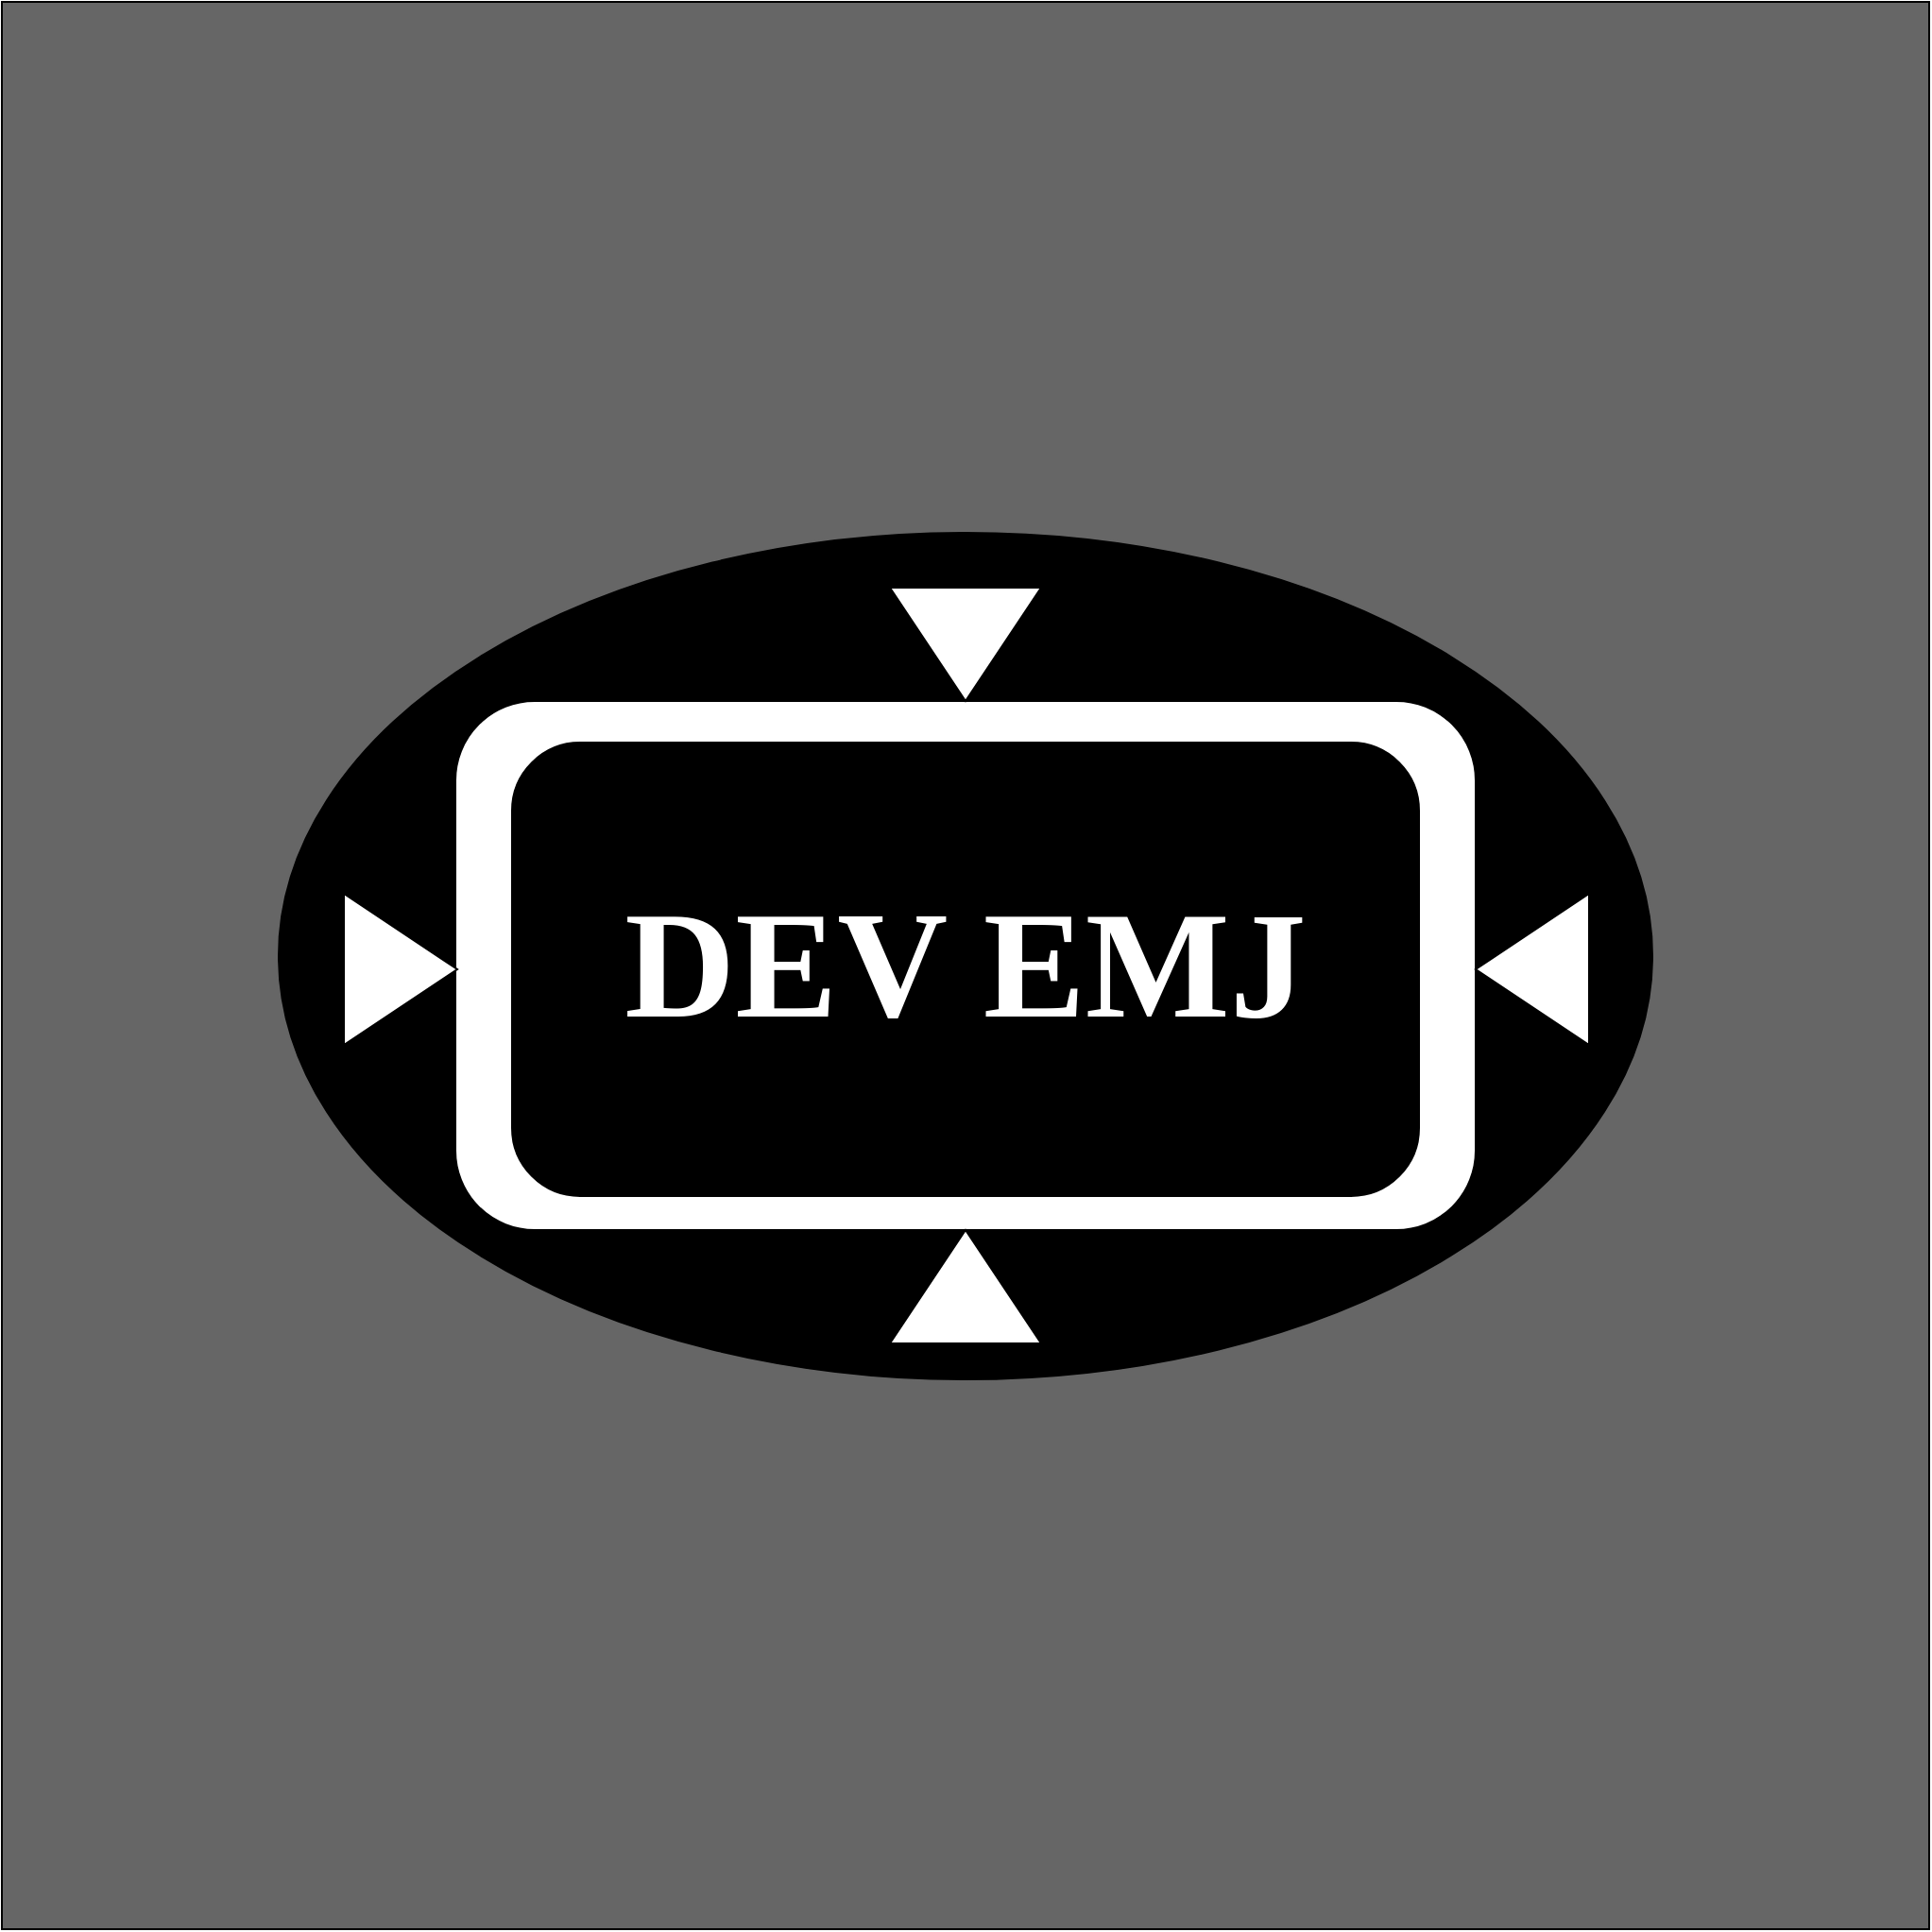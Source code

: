 <mxfile version="26.0.2">
  <diagram name="Page-1" id="qe4DBsY_6zF43rINOFgr">
    <mxGraphModel dx="393" dy="1349" grid="1" gridSize="10" guides="1" tooltips="1" connect="1" arrows="1" fold="1" page="1" pageScale="1" pageWidth="827" pageHeight="1169" math="0" shadow="0">
      <root>
        <mxCell id="0" />
        <mxCell id="1" parent="0" />
        <mxCell id="uHn07ZjOLngZ6EgjuQXI-3" value="" style="whiteSpace=wrap;html=1;aspect=fixed;fillColor=#666666;" vertex="1" parent="1">
          <mxGeometry x="1060" width="1020" height="1020" as="geometry" />
        </mxCell>
        <mxCell id="uHn07ZjOLngZ6EgjuQXI-14" value="" style="ellipse;whiteSpace=wrap;html=1;fillColor=#000000;strokeColor=#666666;fontColor=#333333;" vertex="1" parent="1">
          <mxGeometry x="1205.5" y="280" width="729" height="450" as="geometry" />
        </mxCell>
        <mxCell id="uHn07ZjOLngZ6EgjuQXI-4" value="" style="rounded=1;whiteSpace=wrap;html=1;" vertex="1" parent="1">
          <mxGeometry x="1300" y="370" width="540" height="280" as="geometry" />
        </mxCell>
        <mxCell id="uHn07ZjOLngZ6EgjuQXI-5" value="" style="rounded=1;whiteSpace=wrap;html=1;fillColor=#000000;" vertex="1" parent="1">
          <mxGeometry x="1330" y="392" width="480" height="240" as="geometry" />
        </mxCell>
        <mxCell id="uHn07ZjOLngZ6EgjuQXI-6" value="&lt;font face=&quot;Comic Sans MS&quot; style=&quot;font-size: 81px;&quot; color=&quot;#ffffff&quot;&gt;&lt;b style=&quot;&quot;&gt;DEV EMJ&lt;/b&gt;&lt;/font&gt;" style="text;html=1;align=center;verticalAlign=middle;whiteSpace=wrap;rounded=0;" vertex="1" parent="1">
          <mxGeometry x="1380" y="440" width="380" height="140" as="geometry" />
        </mxCell>
        <mxCell id="uHn07ZjOLngZ6EgjuQXI-9" value="" style="triangle;whiteSpace=wrap;html=1;rotation=-90;" vertex="1" parent="1">
          <mxGeometry x="1540" y="640" width="60" height="80" as="geometry" />
        </mxCell>
        <mxCell id="uHn07ZjOLngZ6EgjuQXI-10" value="" style="triangle;whiteSpace=wrap;html=1;rotation=90;" vertex="1" parent="1">
          <mxGeometry x="1540" y="300" width="60" height="80" as="geometry" />
        </mxCell>
        <mxCell id="uHn07ZjOLngZ6EgjuQXI-11" value="" style="triangle;whiteSpace=wrap;html=1;rotation=-180;" vertex="1" parent="1">
          <mxGeometry x="1840" y="472" width="60" height="80" as="geometry" />
        </mxCell>
        <mxCell id="uHn07ZjOLngZ6EgjuQXI-12" value="" style="triangle;whiteSpace=wrap;html=1;" vertex="1" parent="1">
          <mxGeometry x="1241" y="472" width="60" height="80" as="geometry" />
        </mxCell>
      </root>
    </mxGraphModel>
  </diagram>
</mxfile>
